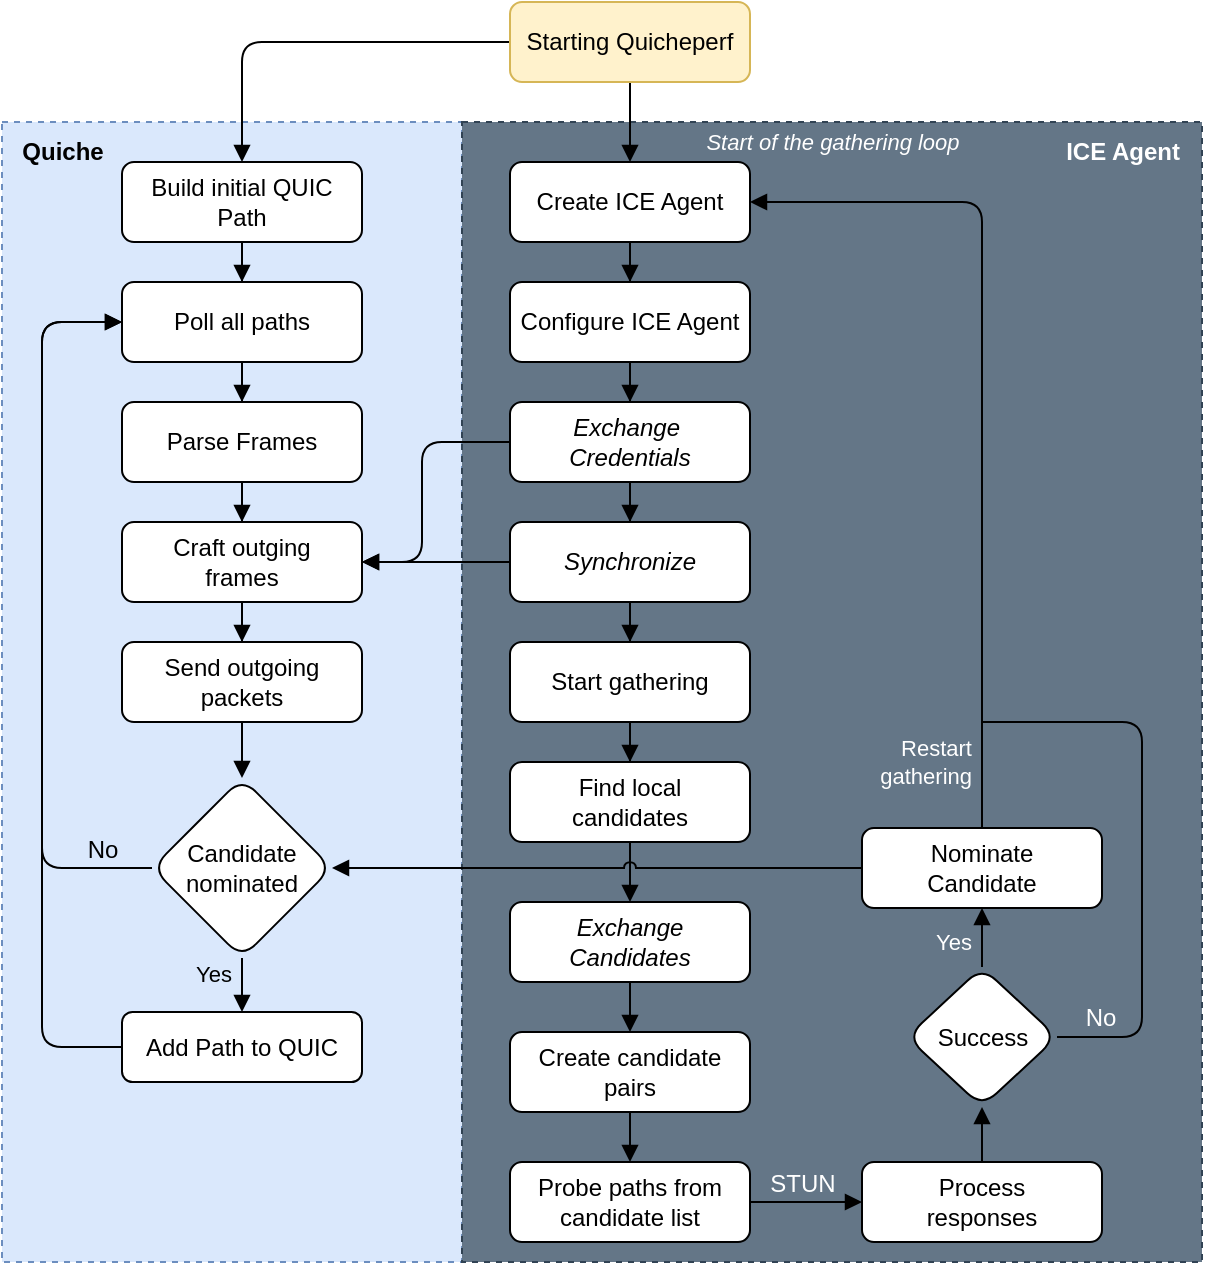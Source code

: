 <mxfile version="24.4.8" type="device">
  <diagram id="C5RBs43oDa-KdzZeNtuy" name="Page-1">
    <mxGraphModel dx="1342" dy="795" grid="1" gridSize="10" guides="1" tooltips="1" connect="1" arrows="1" fold="1" page="1" pageScale="1" pageWidth="827" pageHeight="1169" math="0" shadow="0">
      <root>
        <mxCell id="WIyWlLk6GJQsqaUBKTNV-0" />
        <mxCell id="WIyWlLk6GJQsqaUBKTNV-1" parent="WIyWlLk6GJQsqaUBKTNV-0" />
        <mxCell id="LM9x-x92yMZO7y6_OqWh-8" value="" style="rounded=0;whiteSpace=wrap;html=1;fillColor=#dae8fc;strokeColor=#6c8ebf;dashed=1;" vertex="1" parent="WIyWlLk6GJQsqaUBKTNV-1">
          <mxGeometry x="110" y="140" width="230" height="570" as="geometry" />
        </mxCell>
        <mxCell id="SUtJwRqX3lUBge7WxSiI-0" value="" style="rounded=0;whiteSpace=wrap;html=1;fillColor=#647687;strokeColor=#314354;dashed=1;fontColor=#ffffff;" parent="WIyWlLk6GJQsqaUBKTNV-1" vertex="1">
          <mxGeometry x="340" y="140" width="370" height="570" as="geometry" />
        </mxCell>
        <mxCell id="Qu9wgfzqG_FOY5WLU6e--1" value="" style="edgeStyle=orthogonalEdgeStyle;rounded=0;orthogonalLoop=1;jettySize=auto;html=1;endArrow=block;endFill=1;entryX=0.5;entryY=0;entryDx=0;entryDy=0;targetPerimeterSpacing=0;shadow=0;curved=0;" parent="WIyWlLk6GJQsqaUBKTNV-1" source="WIyWlLk6GJQsqaUBKTNV-7" target="Qu9wgfzqG_FOY5WLU6e--0" edge="1">
          <mxGeometry relative="1" as="geometry" />
        </mxCell>
        <mxCell id="WIyWlLk6GJQsqaUBKTNV-2" value="" style="rounded=0;html=1;jettySize=auto;orthogonalLoop=1;fontSize=11;endArrow=block;endFill=1;endSize=6;strokeWidth=1;shadow=0;labelBackgroundColor=none;edgeStyle=orthogonalEdgeStyle;entryX=0.5;entryY=0;entryDx=0;entryDy=0;" parent="WIyWlLk6GJQsqaUBKTNV-1" source="WIyWlLk6GJQsqaUBKTNV-3" target="WIyWlLk6GJQsqaUBKTNV-7" edge="1">
          <mxGeometry relative="1" as="geometry">
            <mxPoint x="384" y="170" as="targetPoint" />
          </mxGeometry>
        </mxCell>
        <mxCell id="IdEx18NoNRwhbqwuBXC2-3" style="edgeStyle=orthogonalEdgeStyle;rounded=1;orthogonalLoop=1;jettySize=auto;html=1;curved=0;strokeColor=default;align=center;verticalAlign=middle;fontFamily=Helvetica;fontSize=11;fontColor=default;labelBackgroundColor=default;endArrow=block;endFill=1;" parent="WIyWlLk6GJQsqaUBKTNV-1" source="WIyWlLk6GJQsqaUBKTNV-3" target="IdEx18NoNRwhbqwuBXC2-0" edge="1">
          <mxGeometry relative="1" as="geometry" />
        </mxCell>
        <mxCell id="WIyWlLk6GJQsqaUBKTNV-3" value="Starting Quicheperf" style="rounded=1;whiteSpace=wrap;html=1;fontSize=12;glass=0;strokeWidth=1;shadow=0;fillColor=#fff2cc;strokeColor=#d6b656;" parent="WIyWlLk6GJQsqaUBKTNV-1" vertex="1">
          <mxGeometry x="364" y="80" width="120" height="40" as="geometry" />
        </mxCell>
        <mxCell id="WIyWlLk6GJQsqaUBKTNV-7" value="Create ICE Agent" style="rounded=1;whiteSpace=wrap;html=1;fontSize=12;glass=0;strokeWidth=1;shadow=0;" parent="WIyWlLk6GJQsqaUBKTNV-1" vertex="1">
          <mxGeometry x="364" y="160" width="120" height="40" as="geometry" />
        </mxCell>
        <mxCell id="Qu9wgfzqG_FOY5WLU6e--13" value="" style="edgeStyle=orthogonalEdgeStyle;rounded=0;orthogonalLoop=1;jettySize=auto;html=1;endArrow=block;endFill=1;strokeColor=default;align=center;verticalAlign=middle;fontFamily=Helvetica;fontSize=11;fontColor=default;labelBackgroundColor=default;" parent="WIyWlLk6GJQsqaUBKTNV-1" source="WIyWlLk6GJQsqaUBKTNV-12" target="Qu9wgfzqG_FOY5WLU6e--12" edge="1">
          <mxGeometry relative="1" as="geometry" />
        </mxCell>
        <mxCell id="WIyWlLk6GJQsqaUBKTNV-12" value="Start gathering" style="rounded=1;whiteSpace=wrap;html=1;fontSize=12;glass=0;strokeWidth=1;shadow=0;" parent="WIyWlLk6GJQsqaUBKTNV-1" vertex="1">
          <mxGeometry x="364" y="400" width="120" height="40" as="geometry" />
        </mxCell>
        <mxCell id="Qu9wgfzqG_FOY5WLU6e--2" value="" style="edgeStyle=orthogonalEdgeStyle;rounded=0;orthogonalLoop=1;jettySize=auto;html=1;endArrow=block;endFill=1;" parent="WIyWlLk6GJQsqaUBKTNV-1" source="SUtJwRqX3lUBge7WxSiI-3" target="WIyWlLk6GJQsqaUBKTNV-12" edge="1">
          <mxGeometry relative="1" as="geometry" />
        </mxCell>
        <mxCell id="Qu9wgfzqG_FOY5WLU6e--0" value="Configure ICE Agent" style="whiteSpace=wrap;html=1;rounded=1;glass=0;strokeWidth=1;shadow=0;" parent="WIyWlLk6GJQsqaUBKTNV-1" vertex="1">
          <mxGeometry x="364" y="220" width="120" height="40" as="geometry" />
        </mxCell>
        <mxCell id="LM9x-x92yMZO7y6_OqWh-15" style="edgeStyle=orthogonalEdgeStyle;rounded=1;orthogonalLoop=1;jettySize=auto;html=1;curved=0;endArrow=block;endFill=1;" edge="1" parent="WIyWlLk6GJQsqaUBKTNV-1" source="Qu9wgfzqG_FOY5WLU6e--6" target="SUtJwRqX3lUBge7WxSiI-16">
          <mxGeometry relative="1" as="geometry">
            <Array as="points">
              <mxPoint x="130" y="602" />
              <mxPoint x="130" y="240" />
            </Array>
          </mxGeometry>
        </mxCell>
        <mxCell id="Qu9wgfzqG_FOY5WLU6e--6" value="Add Path to QUIC" style="whiteSpace=wrap;html=1;rounded=1;glass=0;strokeWidth=1;shadow=0;" parent="WIyWlLk6GJQsqaUBKTNV-1" vertex="1">
          <mxGeometry x="170" y="585" width="120" height="35" as="geometry" />
        </mxCell>
        <mxCell id="Qu9wgfzqG_FOY5WLU6e--15" value="" style="edgeStyle=orthogonalEdgeStyle;rounded=0;orthogonalLoop=1;jettySize=auto;html=1;endArrow=block;endFill=1;strokeColor=default;align=center;verticalAlign=middle;fontFamily=Helvetica;fontSize=11;fontColor=default;labelBackgroundColor=default;" parent="WIyWlLk6GJQsqaUBKTNV-1" source="Qu9wgfzqG_FOY5WLU6e--12" target="Qu9wgfzqG_FOY5WLU6e--14" edge="1">
          <mxGeometry relative="1" as="geometry" />
        </mxCell>
        <mxCell id="Qu9wgfzqG_FOY5WLU6e--12" value="Find local&lt;div&gt;candidates&lt;/div&gt;" style="rounded=1;whiteSpace=wrap;html=1;fontSize=12;glass=0;strokeWidth=1;shadow=0;" parent="WIyWlLk6GJQsqaUBKTNV-1" vertex="1">
          <mxGeometry x="364" y="460" width="120" height="40" as="geometry" />
        </mxCell>
        <mxCell id="Qu9wgfzqG_FOY5WLU6e--17" value="" style="edgeStyle=orthogonalEdgeStyle;rounded=0;orthogonalLoop=1;jettySize=auto;html=1;endArrow=block;endFill=1;labelBackgroundColor=default;strokeColor=default;align=center;verticalAlign=middle;fontFamily=Helvetica;fontSize=11;fontColor=default;" parent="WIyWlLk6GJQsqaUBKTNV-1" source="Qu9wgfzqG_FOY5WLU6e--14" target="Qu9wgfzqG_FOY5WLU6e--16" edge="1">
          <mxGeometry relative="1" as="geometry">
            <Array as="points">
              <mxPoint x="424" y="590" />
              <mxPoint x="424" y="590" />
            </Array>
          </mxGeometry>
        </mxCell>
        <mxCell id="Qu9wgfzqG_FOY5WLU6e--14" value="Exchange&lt;div&gt;Candidates&lt;/div&gt;" style="rounded=1;whiteSpace=wrap;html=1;fontSize=12;glass=0;strokeWidth=1;shadow=0;fontStyle=2" parent="WIyWlLk6GJQsqaUBKTNV-1" vertex="1">
          <mxGeometry x="364" y="530" width="120" height="40" as="geometry" />
        </mxCell>
        <mxCell id="Qu9wgfzqG_FOY5WLU6e--19" value="" style="edgeStyle=orthogonalEdgeStyle;rounded=0;orthogonalLoop=1;jettySize=auto;html=1;endArrow=block;endFill=1;strokeColor=default;align=center;verticalAlign=middle;fontFamily=Helvetica;fontSize=11;fontColor=default;labelBackgroundColor=default;" parent="WIyWlLk6GJQsqaUBKTNV-1" source="Qu9wgfzqG_FOY5WLU6e--16" target="Qu9wgfzqG_FOY5WLU6e--18" edge="1">
          <mxGeometry relative="1" as="geometry" />
        </mxCell>
        <mxCell id="Qu9wgfzqG_FOY5WLU6e--16" value="Create candidate pairs" style="rounded=1;whiteSpace=wrap;html=1;fontSize=12;glass=0;strokeWidth=1;shadow=0;" parent="WIyWlLk6GJQsqaUBKTNV-1" vertex="1">
          <mxGeometry x="364" y="595" width="120" height="40" as="geometry" />
        </mxCell>
        <mxCell id="Qu9wgfzqG_FOY5WLU6e--24" value="" style="edgeStyle=orthogonalEdgeStyle;rounded=0;orthogonalLoop=1;jettySize=auto;html=1;endArrow=block;endFill=1;" parent="WIyWlLk6GJQsqaUBKTNV-1" source="SUtJwRqX3lUBge7WxSiI-14" target="LM9x-x92yMZO7y6_OqWh-23" edge="1">
          <mxGeometry relative="1" as="geometry">
            <mxPoint x="260" y="640" as="sourcePoint" />
            <mxPoint x="600" y="590" as="targetPoint" />
            <Array as="points" />
          </mxGeometry>
        </mxCell>
        <mxCell id="Qu9wgfzqG_FOY5WLU6e--18" value="Probe paths from candidate list" style="rounded=1;whiteSpace=wrap;html=1;fontSize=12;glass=0;strokeWidth=1;shadow=0;" parent="WIyWlLk6GJQsqaUBKTNV-1" vertex="1">
          <mxGeometry x="364" y="660" width="120" height="40" as="geometry" />
        </mxCell>
        <mxCell id="Qu9wgfzqG_FOY5WLU6e--22" value="Start of the gathering loop" style="text;html=1;align=center;verticalAlign=middle;resizable=0;points=[];autosize=1;strokeColor=none;fillColor=none;fontSize=11;fontStyle=2;fontColor=#FFFFFF;spacing=0;" parent="WIyWlLk6GJQsqaUBKTNV-1" vertex="1">
          <mxGeometry x="450" y="140" width="150" height="20" as="geometry" />
        </mxCell>
        <mxCell id="Qu9wgfzqG_FOY5WLU6e--26" value="&lt;div&gt;Restart&lt;/div&gt;&lt;div&gt;gathering&lt;br&gt;&lt;/div&gt;" style="edgeStyle=orthogonalEdgeStyle;rounded=1;orthogonalLoop=1;jettySize=auto;html=1;endArrow=block;endFill=1;jumpStyle=arc;labelPosition=left;verticalLabelPosition=middle;align=right;verticalAlign=middle;spacingRight=4;labelBackgroundColor=none;fontColor=#FFFFFF;curved=0;" parent="WIyWlLk6GJQsqaUBKTNV-1" source="LM9x-x92yMZO7y6_OqWh-24" target="WIyWlLk6GJQsqaUBKTNV-7" edge="1">
          <mxGeometry x="-0.846" relative="1" as="geometry">
            <mxPoint x="340" y="210" as="targetPoint" />
            <Array as="points">
              <mxPoint x="600" y="180" />
            </Array>
            <mxPoint x="630" y="420" as="sourcePoint" />
            <mxPoint as="offset" />
          </mxGeometry>
        </mxCell>
        <mxCell id="LM9x-x92yMZO7y6_OqWh-17" value="Yes" style="edgeStyle=orthogonalEdgeStyle;rounded=0;orthogonalLoop=1;jettySize=auto;html=1;labelPosition=left;verticalLabelPosition=middle;align=right;verticalAlign=middle;spacingRight=4;labelBackgroundColor=none;endArrow=block;endFill=1;" edge="1" parent="WIyWlLk6GJQsqaUBKTNV-1" source="Qu9wgfzqG_FOY5WLU6e--4" target="Qu9wgfzqG_FOY5WLU6e--6">
          <mxGeometry x="0.2" relative="1" as="geometry">
            <mxPoint as="offset" />
          </mxGeometry>
        </mxCell>
        <mxCell id="LM9x-x92yMZO7y6_OqWh-18" value="No" style="edgeStyle=orthogonalEdgeStyle;rounded=1;orthogonalLoop=1;jettySize=auto;html=1;verticalAlign=bottom;fontSize=12;labelBackgroundColor=none;curved=0;endArrow=block;endFill=1;" edge="1" parent="WIyWlLk6GJQsqaUBKTNV-1" source="Qu9wgfzqG_FOY5WLU6e--4" target="SUtJwRqX3lUBge7WxSiI-16">
          <mxGeometry x="-0.861" relative="1" as="geometry">
            <Array as="points">
              <mxPoint x="130" y="513" />
              <mxPoint x="130" y="240" />
            </Array>
            <mxPoint as="offset" />
          </mxGeometry>
        </mxCell>
        <mxCell id="Qu9wgfzqG_FOY5WLU6e--4" value="&lt;div&gt;&lt;span style=&quot;background-color: initial;&quot;&gt;Candidate&lt;/span&gt;&lt;br&gt;&lt;/div&gt;&lt;div&gt;nominated&lt;br&gt;&lt;/div&gt;" style="rhombus;whiteSpace=wrap;html=1;rounded=1;glass=0;strokeWidth=1;shadow=0;" parent="WIyWlLk6GJQsqaUBKTNV-1" vertex="1">
          <mxGeometry x="185" y="468" width="90" height="90" as="geometry" />
        </mxCell>
        <mxCell id="LM9x-x92yMZO7y6_OqWh-10" style="edgeStyle=orthogonalEdgeStyle;rounded=0;orthogonalLoop=1;jettySize=auto;html=1;strokeColor=default;align=center;verticalAlign=middle;fontFamily=Helvetica;fontSize=11;fontColor=default;labelBackgroundColor=default;endArrow=block;endFill=1;" edge="1" parent="WIyWlLk6GJQsqaUBKTNV-1" source="IdEx18NoNRwhbqwuBXC2-0" target="SUtJwRqX3lUBge7WxSiI-16">
          <mxGeometry relative="1" as="geometry" />
        </mxCell>
        <mxCell id="IdEx18NoNRwhbqwuBXC2-0" value="Build initial QUIC Path" style="rounded=1;whiteSpace=wrap;html=1;fontSize=12;glass=0;strokeWidth=1;shadow=0;" parent="WIyWlLk6GJQsqaUBKTNV-1" vertex="1">
          <mxGeometry x="170" y="160" width="120" height="40" as="geometry" />
        </mxCell>
        <mxCell id="SUtJwRqX3lUBge7WxSiI-2" value="" style="edgeStyle=orthogonalEdgeStyle;rounded=0;orthogonalLoop=1;jettySize=auto;html=1;endArrow=block;endFill=1;" parent="WIyWlLk6GJQsqaUBKTNV-1" source="Qu9wgfzqG_FOY5WLU6e--0" target="SUtJwRqX3lUBge7WxSiI-1" edge="1">
          <mxGeometry relative="1" as="geometry">
            <mxPoint x="424" y="270" as="sourcePoint" />
            <mxPoint x="424" y="420" as="targetPoint" />
          </mxGeometry>
        </mxCell>
        <mxCell id="SUtJwRqX3lUBge7WxSiI-9" style="rounded=1;orthogonalLoop=1;jettySize=auto;html=1;startArrow=none;startFill=0;edgeStyle=orthogonalEdgeStyle;curved=0;strokeColor=default;align=center;verticalAlign=middle;fontFamily=Helvetica;fontSize=11;fontColor=default;labelBackgroundColor=default;endArrow=block;endFill=1;" parent="WIyWlLk6GJQsqaUBKTNV-1" source="SUtJwRqX3lUBge7WxSiI-1" edge="1" target="LM9x-x92yMZO7y6_OqWh-0">
          <mxGeometry relative="1" as="geometry">
            <mxPoint x="260" y="351.25" as="targetPoint" />
            <Array as="points">
              <mxPoint x="320" y="300" />
              <mxPoint x="320" y="360" />
            </Array>
          </mxGeometry>
        </mxCell>
        <mxCell id="SUtJwRqX3lUBge7WxSiI-1" value="Exchange&amp;nbsp;&lt;div&gt;Credentials&lt;/div&gt;" style="whiteSpace=wrap;html=1;rounded=1;glass=0;strokeWidth=1;shadow=0;fontStyle=2" parent="WIyWlLk6GJQsqaUBKTNV-1" vertex="1">
          <mxGeometry x="364" y="280" width="120" height="40" as="geometry" />
        </mxCell>
        <mxCell id="SUtJwRqX3lUBge7WxSiI-4" value="" style="edgeStyle=orthogonalEdgeStyle;rounded=0;orthogonalLoop=1;jettySize=auto;html=1;endArrow=block;endFill=1;" parent="WIyWlLk6GJQsqaUBKTNV-1" source="SUtJwRqX3lUBge7WxSiI-1" target="SUtJwRqX3lUBge7WxSiI-3" edge="1">
          <mxGeometry relative="1" as="geometry">
            <mxPoint x="424" y="340" as="sourcePoint" />
            <mxPoint x="424" y="420" as="targetPoint" />
          </mxGeometry>
        </mxCell>
        <mxCell id="LM9x-x92yMZO7y6_OqWh-13" style="edgeStyle=orthogonalEdgeStyle;rounded=0;orthogonalLoop=1;jettySize=auto;html=1;strokeColor=default;align=center;verticalAlign=middle;fontFamily=Helvetica;fontSize=11;fontColor=default;labelBackgroundColor=default;endArrow=block;endFill=1;" edge="1" parent="WIyWlLk6GJQsqaUBKTNV-1" source="SUtJwRqX3lUBge7WxSiI-3" target="LM9x-x92yMZO7y6_OqWh-0">
          <mxGeometry relative="1" as="geometry" />
        </mxCell>
        <mxCell id="SUtJwRqX3lUBge7WxSiI-3" value="Synchronize" style="whiteSpace=wrap;html=1;rounded=1;glass=0;strokeWidth=1;shadow=0;fontStyle=2" parent="WIyWlLk6GJQsqaUBKTNV-1" vertex="1">
          <mxGeometry x="364" y="340" width="120" height="40" as="geometry" />
        </mxCell>
        <mxCell id="SUtJwRqX3lUBge7WxSiI-15" value="STUN" style="edgeStyle=orthogonalEdgeStyle;rounded=0;orthogonalLoop=1;jettySize=auto;html=1;endArrow=block;endFill=1;verticalAlign=bottom;labelBackgroundColor=none;fontColor=#FFFFFF;fontSize=12;" parent="WIyWlLk6GJQsqaUBKTNV-1" source="Qu9wgfzqG_FOY5WLU6e--18" target="SUtJwRqX3lUBge7WxSiI-14" edge="1">
          <mxGeometry x="-0.071" relative="1" as="geometry">
            <mxPoint x="484" y="660" as="sourcePoint" />
            <mxPoint x="330" y="660" as="targetPoint" />
            <Array as="points" />
            <mxPoint as="offset" />
          </mxGeometry>
        </mxCell>
        <mxCell id="SUtJwRqX3lUBge7WxSiI-14" value="Process&lt;div&gt;responses&lt;/div&gt;" style="rounded=1;whiteSpace=wrap;html=1;fontSize=12;glass=0;strokeWidth=1;shadow=0;" parent="WIyWlLk6GJQsqaUBKTNV-1" vertex="1">
          <mxGeometry x="540" y="660" width="120" height="40" as="geometry" />
        </mxCell>
        <mxCell id="LM9x-x92yMZO7y6_OqWh-11" style="edgeStyle=orthogonalEdgeStyle;rounded=0;orthogonalLoop=1;jettySize=auto;html=1;strokeColor=default;align=center;verticalAlign=middle;fontFamily=Helvetica;fontSize=11;fontColor=default;labelBackgroundColor=default;endArrow=block;endFill=1;" edge="1" parent="WIyWlLk6GJQsqaUBKTNV-1" source="SUtJwRqX3lUBge7WxSiI-16" target="LM9x-x92yMZO7y6_OqWh-6">
          <mxGeometry relative="1" as="geometry" />
        </mxCell>
        <mxCell id="SUtJwRqX3lUBge7WxSiI-16" value="Poll all&amp;nbsp;&lt;span style=&quot;background-color: initial;&quot;&gt;paths&lt;/span&gt;" style="rounded=1;whiteSpace=wrap;html=1;fontSize=12;glass=0;strokeWidth=1;shadow=0;" parent="WIyWlLk6GJQsqaUBKTNV-1" vertex="1">
          <mxGeometry x="170" y="220" width="120" height="40" as="geometry" />
        </mxCell>
        <mxCell id="LM9x-x92yMZO7y6_OqWh-0" value="Craft outging&lt;div&gt;frames&lt;/div&gt;" style="rounded=1;whiteSpace=wrap;html=1;fontSize=12;glass=0;strokeWidth=1;shadow=0;" vertex="1" parent="WIyWlLk6GJQsqaUBKTNV-1">
          <mxGeometry x="170" y="340" width="120" height="40" as="geometry" />
        </mxCell>
        <mxCell id="LM9x-x92yMZO7y6_OqWh-3" value="" style="edgeStyle=orthogonalEdgeStyle;rounded=0;orthogonalLoop=1;jettySize=auto;html=1;strokeColor=default;align=center;verticalAlign=middle;fontFamily=Helvetica;fontSize=11;fontColor=default;labelBackgroundColor=default;endArrow=block;endFill=1;" edge="1" parent="WIyWlLk6GJQsqaUBKTNV-1" source="LM9x-x92yMZO7y6_OqWh-0" target="LM9x-x92yMZO7y6_OqWh-2">
          <mxGeometry relative="1" as="geometry">
            <mxPoint x="100" y="370" as="sourcePoint" />
            <mxPoint x="100" y="450" as="targetPoint" />
          </mxGeometry>
        </mxCell>
        <mxCell id="LM9x-x92yMZO7y6_OqWh-16" style="edgeStyle=orthogonalEdgeStyle;rounded=0;orthogonalLoop=1;jettySize=auto;html=1;strokeColor=default;align=center;verticalAlign=middle;fontFamily=Helvetica;fontSize=11;fontColor=default;labelBackgroundColor=default;endArrow=block;endFill=1;" edge="1" parent="WIyWlLk6GJQsqaUBKTNV-1" source="LM9x-x92yMZO7y6_OqWh-2" target="Qu9wgfzqG_FOY5WLU6e--4">
          <mxGeometry relative="1" as="geometry" />
        </mxCell>
        <mxCell id="LM9x-x92yMZO7y6_OqWh-2" value="Send outgoing&lt;div&gt;packets&lt;/div&gt;" style="rounded=1;whiteSpace=wrap;html=1;fontSize=12;glass=0;strokeWidth=1;shadow=0;" vertex="1" parent="WIyWlLk6GJQsqaUBKTNV-1">
          <mxGeometry x="170" y="400" width="120" height="40" as="geometry" />
        </mxCell>
        <mxCell id="LM9x-x92yMZO7y6_OqWh-12" style="edgeStyle=orthogonalEdgeStyle;rounded=0;orthogonalLoop=1;jettySize=auto;html=1;strokeColor=default;align=center;verticalAlign=middle;fontFamily=Helvetica;fontSize=11;fontColor=default;labelBackgroundColor=default;endArrow=block;endFill=1;" edge="1" parent="WIyWlLk6GJQsqaUBKTNV-1" source="LM9x-x92yMZO7y6_OqWh-6" target="LM9x-x92yMZO7y6_OqWh-0">
          <mxGeometry relative="1" as="geometry" />
        </mxCell>
        <mxCell id="LM9x-x92yMZO7y6_OqWh-6" value="Parse Frames" style="rounded=1;whiteSpace=wrap;html=1;fontSize=12;glass=0;strokeWidth=1;shadow=0;" vertex="1" parent="WIyWlLk6GJQsqaUBKTNV-1">
          <mxGeometry x="170" y="280" width="120" height="40" as="geometry" />
        </mxCell>
        <mxCell id="LM9x-x92yMZO7y6_OqWh-21" style="edgeStyle=orthogonalEdgeStyle;rounded=0;orthogonalLoop=1;jettySize=auto;html=1;jumpStyle=arc;curved=0;strokeColor=default;align=center;verticalAlign=middle;fontFamily=Helvetica;fontSize=11;fontColor=default;labelBackgroundColor=default;endArrow=block;endFill=1;" edge="1" parent="WIyWlLk6GJQsqaUBKTNV-1" source="LM9x-x92yMZO7y6_OqWh-24" target="Qu9wgfzqG_FOY5WLU6e--4">
          <mxGeometry relative="1" as="geometry">
            <mxPoint x="540" y="520" as="sourcePoint" />
            <Array as="points" />
          </mxGeometry>
        </mxCell>
        <mxCell id="LM9x-x92yMZO7y6_OqWh-25" value="Yes" style="edgeStyle=orthogonalEdgeStyle;rounded=0;orthogonalLoop=1;jettySize=auto;html=1;labelPosition=left;verticalLabelPosition=middle;align=right;verticalAlign=middle;spacingRight=4;labelBackgroundColor=none;fontColor=#FFFFFF;endArrow=block;endFill=1;" edge="1" parent="WIyWlLk6GJQsqaUBKTNV-1" source="LM9x-x92yMZO7y6_OqWh-23" target="LM9x-x92yMZO7y6_OqWh-24">
          <mxGeometry x="0.327" relative="1" as="geometry">
            <mxPoint as="offset" />
          </mxGeometry>
        </mxCell>
        <mxCell id="LM9x-x92yMZO7y6_OqWh-27" value="No" style="edgeStyle=orthogonalEdgeStyle;rounded=1;orthogonalLoop=1;jettySize=auto;html=1;endArrow=none;endFill=0;verticalAlign=bottom;fontSize=12;labelBackgroundColor=none;fontColor=#FFFFFF;curved=0;" edge="1" parent="WIyWlLk6GJQsqaUBKTNV-1" source="LM9x-x92yMZO7y6_OqWh-23">
          <mxGeometry x="-0.846" y="1" relative="1" as="geometry">
            <mxPoint x="600" y="440" as="targetPoint" />
            <Array as="points">
              <mxPoint x="680" y="597" />
              <mxPoint x="680" y="440" />
              <mxPoint x="650" y="440" />
            </Array>
            <mxPoint as="offset" />
          </mxGeometry>
        </mxCell>
        <mxCell id="LM9x-x92yMZO7y6_OqWh-23" value="Success" style="rhombus;whiteSpace=wrap;html=1;rounded=1;glass=0;strokeWidth=1;shadow=0;" vertex="1" parent="WIyWlLk6GJQsqaUBKTNV-1">
          <mxGeometry x="562.5" y="562.5" width="75" height="70" as="geometry" />
        </mxCell>
        <mxCell id="LM9x-x92yMZO7y6_OqWh-24" value="Nominate&lt;div&gt;Candidate&lt;/div&gt;" style="rounded=1;whiteSpace=wrap;html=1;fontSize=12;glass=0;strokeWidth=1;shadow=0;fontStyle=0" vertex="1" parent="WIyWlLk6GJQsqaUBKTNV-1">
          <mxGeometry x="540" y="493" width="120" height="40" as="geometry" />
        </mxCell>
        <mxCell id="LM9x-x92yMZO7y6_OqWh-28" value="ICE Agent" style="text;html=1;align=center;verticalAlign=middle;resizable=0;points=[];autosize=1;strokeColor=none;fillColor=none;fontColor=#FFFFFF;fontStyle=1" vertex="1" parent="WIyWlLk6GJQsqaUBKTNV-1">
          <mxGeometry x="630" y="140" width="80" height="30" as="geometry" />
        </mxCell>
        <mxCell id="LM9x-x92yMZO7y6_OqWh-30" value="Quiche" style="text;html=1;align=center;verticalAlign=middle;resizable=0;points=[];autosize=1;strokeColor=none;fillColor=none;fontStyle=1" vertex="1" parent="WIyWlLk6GJQsqaUBKTNV-1">
          <mxGeometry x="110" y="140" width="60" height="30" as="geometry" />
        </mxCell>
      </root>
    </mxGraphModel>
  </diagram>
</mxfile>
